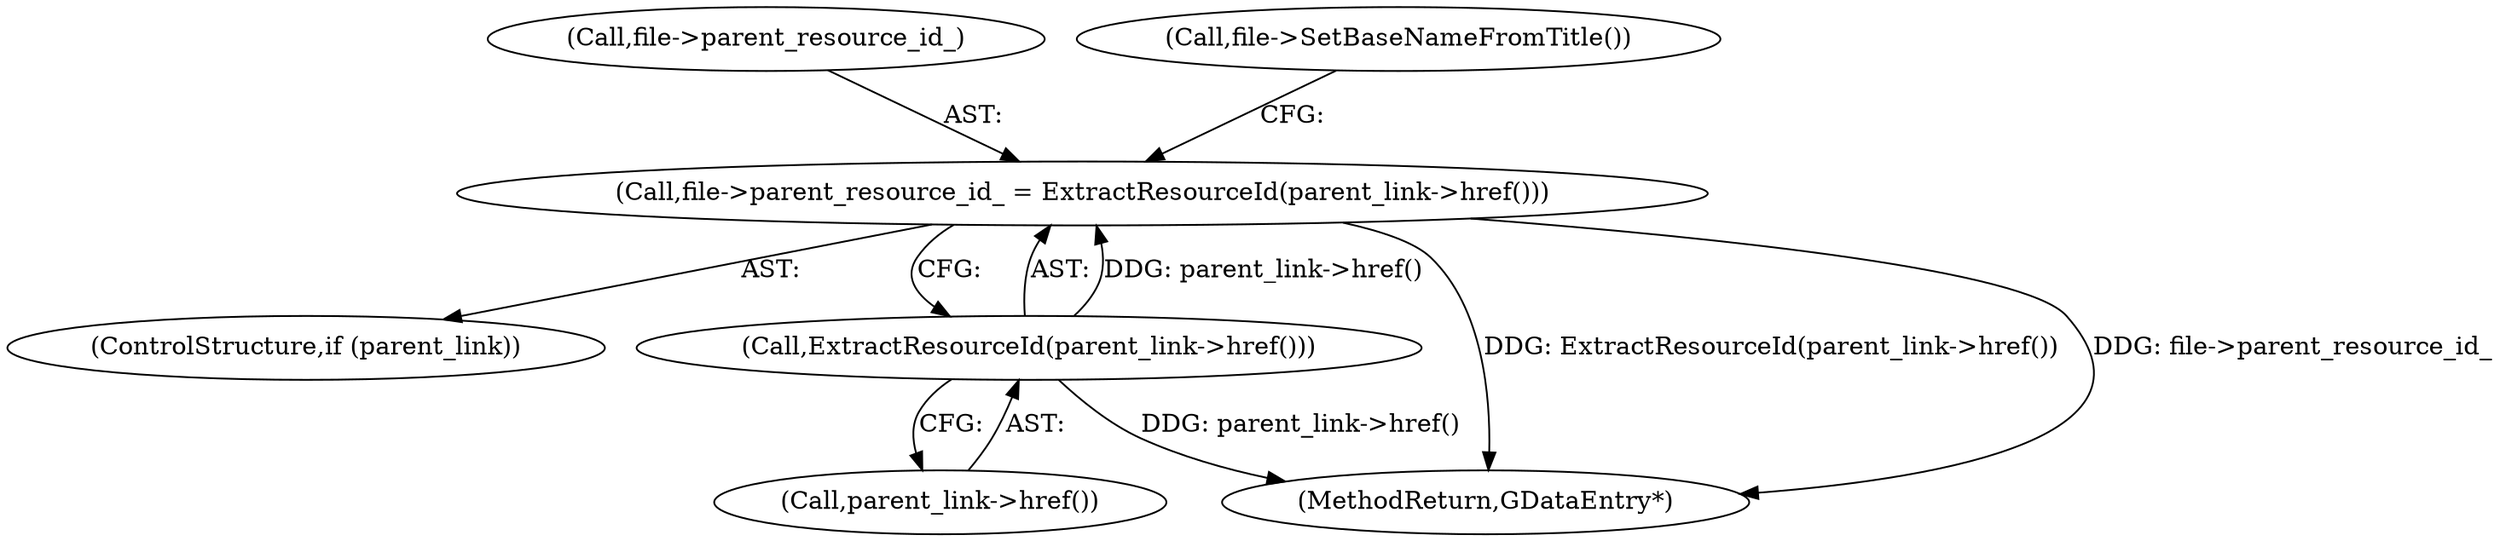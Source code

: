 digraph "1_Chrome_dd3b6fe574edad231c01c78e4647a74c38dc4178_5@del" {
"1000231" [label="(Call,file->parent_resource_id_ = ExtractResourceId(parent_link->href()))"];
"1000235" [label="(Call,ExtractResourceId(parent_link->href()))"];
"1000229" [label="(ControlStructure,if (parent_link))"];
"1000264" [label="(MethodReturn,GDataEntry*)"];
"1000232" [label="(Call,file->parent_resource_id_)"];
"1000231" [label="(Call,file->parent_resource_id_ = ExtractResourceId(parent_link->href()))"];
"1000235" [label="(Call,ExtractResourceId(parent_link->href()))"];
"1000236" [label="(Call,parent_link->href())"];
"1000237" [label="(Call,file->SetBaseNameFromTitle())"];
"1000231" -> "1000229"  [label="AST: "];
"1000231" -> "1000235"  [label="CFG: "];
"1000232" -> "1000231"  [label="AST: "];
"1000235" -> "1000231"  [label="AST: "];
"1000237" -> "1000231"  [label="CFG: "];
"1000231" -> "1000264"  [label="DDG: ExtractResourceId(parent_link->href())"];
"1000231" -> "1000264"  [label="DDG: file->parent_resource_id_"];
"1000235" -> "1000231"  [label="DDG: parent_link->href()"];
"1000235" -> "1000236"  [label="CFG: "];
"1000236" -> "1000235"  [label="AST: "];
"1000235" -> "1000264"  [label="DDG: parent_link->href()"];
}

